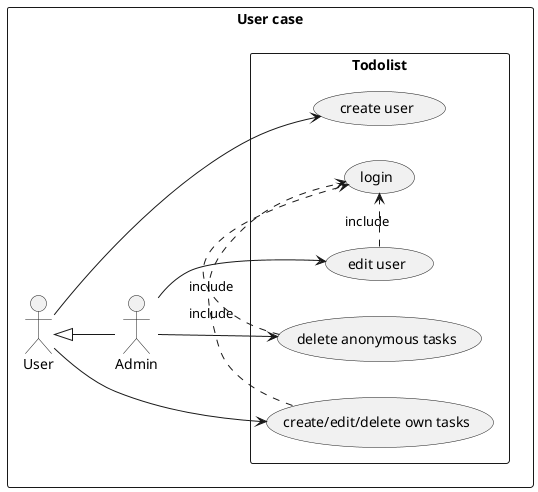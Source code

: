 @startuml User case
rectangle "User case" {
    left to right direction
    actor "User" as user
    actor "Admin" as admin
    rectangle "Todolist" {

        usecase "create/edit/delete own tasks" as uc1
        usecase "delete anonymous tasks" as uc2
        usecase "create user" as uc3
        usecase "edit user" as uc4
        (uc1) .> (login) : include
        (uc2) .> (login) : include
        (uc4) .> (login) : include
    }
    user <|-- admin
    user --> uc1
    user --> uc3
    admin --> uc2
    admin --> uc4
}
@enduml